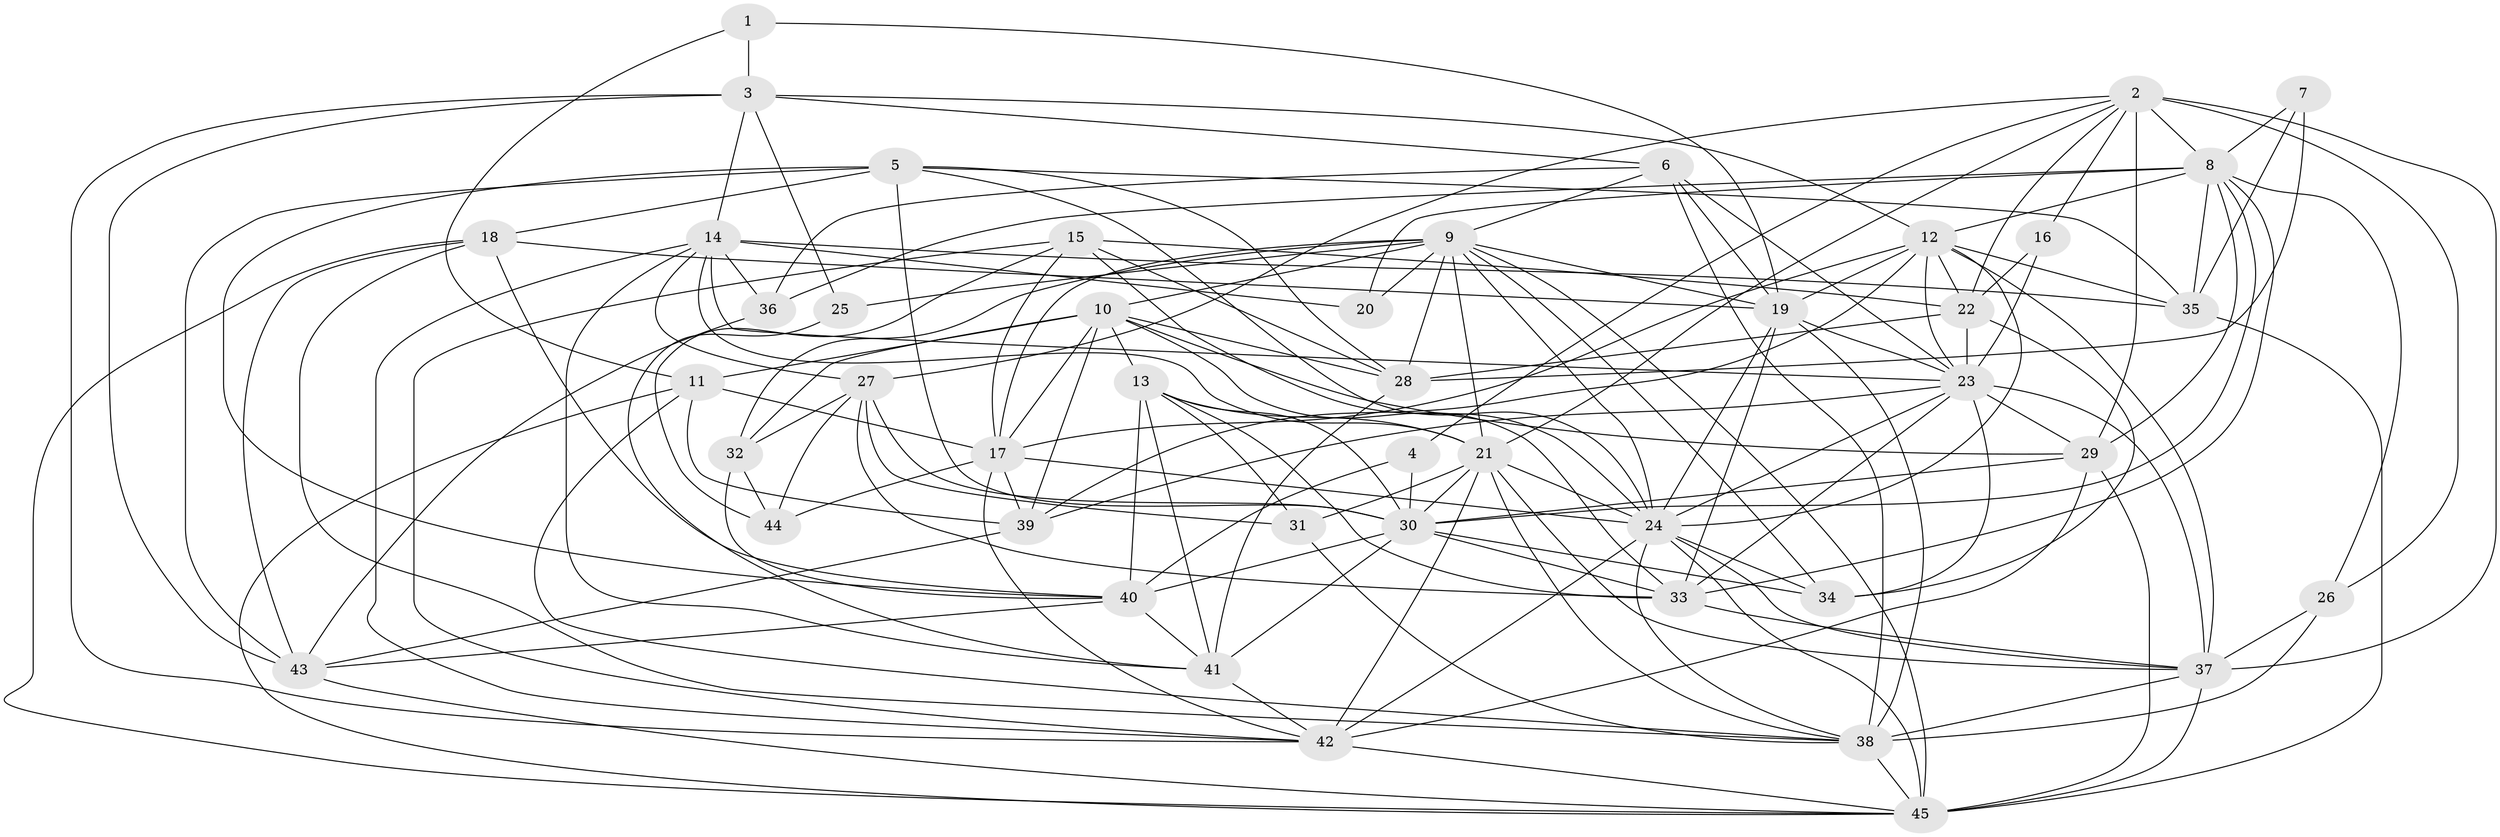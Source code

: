 // original degree distribution, {3: 0.3333333333333333, 6: 0.09027777777777778, 5: 0.1875, 4: 0.2569444444444444, 2: 0.09027777777777778, 8: 0.020833333333333332, 7: 0.020833333333333332}
// Generated by graph-tools (version 1.1) at 2025/37/03/04/25 23:37:00]
// undirected, 45 vertices, 160 edges
graph export_dot {
  node [color=gray90,style=filled];
  1;
  2;
  3;
  4;
  5;
  6;
  7;
  8;
  9;
  10;
  11;
  12;
  13;
  14;
  15;
  16;
  17;
  18;
  19;
  20;
  21;
  22;
  23;
  24;
  25;
  26;
  27;
  28;
  29;
  30;
  31;
  32;
  33;
  34;
  35;
  36;
  37;
  38;
  39;
  40;
  41;
  42;
  43;
  44;
  45;
  1 -- 3 [weight=1.0];
  1 -- 11 [weight=1.0];
  1 -- 19 [weight=1.0];
  2 -- 4 [weight=1.0];
  2 -- 8 [weight=1.0];
  2 -- 16 [weight=1.0];
  2 -- 21 [weight=1.0];
  2 -- 22 [weight=1.0];
  2 -- 26 [weight=1.0];
  2 -- 27 [weight=1.0];
  2 -- 29 [weight=2.0];
  2 -- 37 [weight=3.0];
  3 -- 6 [weight=1.0];
  3 -- 12 [weight=1.0];
  3 -- 14 [weight=1.0];
  3 -- 25 [weight=1.0];
  3 -- 42 [weight=1.0];
  3 -- 43 [weight=1.0];
  4 -- 30 [weight=1.0];
  4 -- 40 [weight=3.0];
  5 -- 18 [weight=1.0];
  5 -- 24 [weight=1.0];
  5 -- 28 [weight=1.0];
  5 -- 30 [weight=2.0];
  5 -- 35 [weight=1.0];
  5 -- 40 [weight=1.0];
  5 -- 43 [weight=1.0];
  6 -- 9 [weight=1.0];
  6 -- 19 [weight=1.0];
  6 -- 23 [weight=1.0];
  6 -- 36 [weight=1.0];
  6 -- 38 [weight=2.0];
  7 -- 8 [weight=1.0];
  7 -- 28 [weight=1.0];
  7 -- 35 [weight=1.0];
  8 -- 12 [weight=1.0];
  8 -- 20 [weight=1.0];
  8 -- 26 [weight=1.0];
  8 -- 29 [weight=1.0];
  8 -- 30 [weight=1.0];
  8 -- 33 [weight=2.0];
  8 -- 35 [weight=1.0];
  8 -- 36 [weight=1.0];
  9 -- 10 [weight=1.0];
  9 -- 17 [weight=1.0];
  9 -- 19 [weight=1.0];
  9 -- 20 [weight=1.0];
  9 -- 21 [weight=1.0];
  9 -- 24 [weight=1.0];
  9 -- 25 [weight=1.0];
  9 -- 28 [weight=1.0];
  9 -- 32 [weight=1.0];
  9 -- 34 [weight=1.0];
  9 -- 45 [weight=1.0];
  10 -- 11 [weight=1.0];
  10 -- 13 [weight=1.0];
  10 -- 17 [weight=1.0];
  10 -- 28 [weight=1.0];
  10 -- 29 [weight=1.0];
  10 -- 32 [weight=1.0];
  10 -- 33 [weight=1.0];
  10 -- 39 [weight=1.0];
  11 -- 17 [weight=1.0];
  11 -- 38 [weight=1.0];
  11 -- 39 [weight=1.0];
  11 -- 45 [weight=1.0];
  12 -- 17 [weight=1.0];
  12 -- 19 [weight=1.0];
  12 -- 22 [weight=1.0];
  12 -- 23 [weight=1.0];
  12 -- 24 [weight=1.0];
  12 -- 35 [weight=1.0];
  12 -- 37 [weight=1.0];
  12 -- 39 [weight=1.0];
  13 -- 21 [weight=1.0];
  13 -- 30 [weight=1.0];
  13 -- 31 [weight=1.0];
  13 -- 33 [weight=1.0];
  13 -- 40 [weight=1.0];
  13 -- 41 [weight=1.0];
  14 -- 20 [weight=1.0];
  14 -- 21 [weight=1.0];
  14 -- 23 [weight=1.0];
  14 -- 27 [weight=1.0];
  14 -- 35 [weight=1.0];
  14 -- 36 [weight=1.0];
  14 -- 41 [weight=1.0];
  14 -- 42 [weight=1.0];
  15 -- 17 [weight=1.0];
  15 -- 22 [weight=1.0];
  15 -- 24 [weight=1.0];
  15 -- 28 [weight=1.0];
  15 -- 42 [weight=1.0];
  15 -- 44 [weight=1.0];
  16 -- 22 [weight=2.0];
  16 -- 23 [weight=2.0];
  17 -- 24 [weight=1.0];
  17 -- 39 [weight=1.0];
  17 -- 42 [weight=1.0];
  17 -- 44 [weight=1.0];
  18 -- 19 [weight=2.0];
  18 -- 38 [weight=1.0];
  18 -- 40 [weight=1.0];
  18 -- 43 [weight=1.0];
  18 -- 45 [weight=1.0];
  19 -- 23 [weight=1.0];
  19 -- 24 [weight=1.0];
  19 -- 33 [weight=1.0];
  19 -- 38 [weight=1.0];
  21 -- 24 [weight=2.0];
  21 -- 30 [weight=1.0];
  21 -- 31 [weight=3.0];
  21 -- 37 [weight=1.0];
  21 -- 38 [weight=1.0];
  21 -- 42 [weight=1.0];
  22 -- 23 [weight=2.0];
  22 -- 28 [weight=1.0];
  22 -- 34 [weight=1.0];
  23 -- 24 [weight=2.0];
  23 -- 29 [weight=1.0];
  23 -- 33 [weight=1.0];
  23 -- 34 [weight=1.0];
  23 -- 37 [weight=1.0];
  23 -- 39 [weight=1.0];
  24 -- 34 [weight=1.0];
  24 -- 37 [weight=1.0];
  24 -- 38 [weight=1.0];
  24 -- 42 [weight=1.0];
  24 -- 45 [weight=1.0];
  25 -- 41 [weight=1.0];
  26 -- 37 [weight=1.0];
  26 -- 38 [weight=1.0];
  27 -- 30 [weight=1.0];
  27 -- 31 [weight=1.0];
  27 -- 32 [weight=1.0];
  27 -- 33 [weight=1.0];
  27 -- 44 [weight=2.0];
  28 -- 41 [weight=2.0];
  29 -- 30 [weight=2.0];
  29 -- 42 [weight=1.0];
  29 -- 45 [weight=1.0];
  30 -- 33 [weight=1.0];
  30 -- 34 [weight=1.0];
  30 -- 40 [weight=3.0];
  30 -- 41 [weight=1.0];
  31 -- 38 [weight=1.0];
  32 -- 40 [weight=1.0];
  32 -- 44 [weight=1.0];
  33 -- 37 [weight=1.0];
  35 -- 45 [weight=2.0];
  36 -- 43 [weight=1.0];
  37 -- 38 [weight=2.0];
  37 -- 45 [weight=2.0];
  38 -- 45 [weight=1.0];
  39 -- 43 [weight=1.0];
  40 -- 41 [weight=1.0];
  40 -- 43 [weight=1.0];
  41 -- 42 [weight=1.0];
  42 -- 45 [weight=2.0];
  43 -- 45 [weight=1.0];
}
